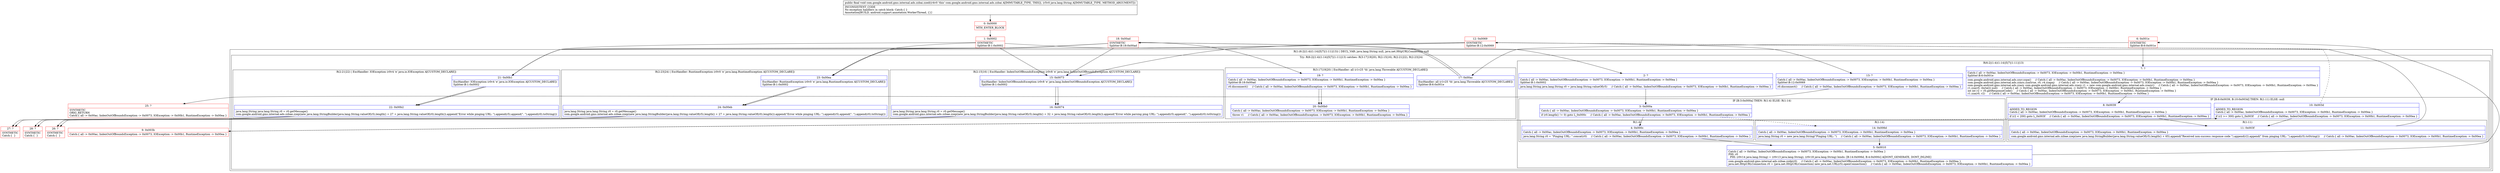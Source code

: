 digraph "CFG forcom.google.android.gms.internal.ads.zzbai.zzed(Ljava\/lang\/String;)V" {
subgraph cluster_Region_846608145 {
label = "R(1:(6:2|(1:4)(1:14)|5|7|(1:11)|13)) | DECL_VAR: java.lang.String null, java.net.HttpURLConnection null\l";
node [shape=record,color=blue];
subgraph cluster_TryCatchRegion_503091324 {
label = "Try: R(6:2|(1:4)(1:14)|5|7|(1:11)|13) catches: R(3:17|19|20), R(2:15|16), R(2:21|22), R(2:23|24)";
node [shape=record,color=blue];
subgraph cluster_Region_1517306630 {
label = "R(6:2|(1:4)(1:14)|5|7|(1:11)|13)";
node [shape=record,color=blue];
Node_2 [shape=record,label="{2\:\ ?|Catch:\{ all \-\> 0x00ac, IndexOutOfBoundsException \-\> 0x0073, IOException \-\> 0x00b1, RuntimeException \-\> 0x00ea \}\lSplitter:B:1:0x0002\l|java.lang.String java.lang.String r0 = java.lang.String.valueOf(r5)     \/\/ Catch:\{ all \-\> 0x00ac, IndexOutOfBoundsException \-\> 0x0073, IOException \-\> 0x00b1, RuntimeException \-\> 0x00ea \}\l}"];
subgraph cluster_IfRegion_2108904127 {
label = "IF [B:3:0x000a] THEN: R(1:4) ELSE: R(1:14)";
node [shape=record,color=blue];
Node_3 [shape=record,label="{3\:\ 0x000a|Catch:\{ all \-\> 0x00ac, IndexOutOfBoundsException \-\> 0x0073, IOException \-\> 0x00b1, RuntimeException \-\> 0x00ea \}\l|if (r0.length() != 0) goto L_0x000c     \/\/ Catch:\{ all \-\> 0x00ac, IndexOutOfBoundsException \-\> 0x0073, IOException \-\> 0x00b1, RuntimeException \-\> 0x00ea \}\l}"];
subgraph cluster_Region_1733718699 {
label = "R(1:4)";
node [shape=record,color=blue];
Node_4 [shape=record,label="{4\:\ 0x000c|Catch:\{ all \-\> 0x00ac, IndexOutOfBoundsException \-\> 0x0073, IOException \-\> 0x00b1, RuntimeException \-\> 0x00ea \}\l|java.lang.String r0 = \"Pinging URL: \".concat(r0)     \/\/ Catch:\{ all \-\> 0x00ac, IndexOutOfBoundsException \-\> 0x0073, IOException \-\> 0x00b1, RuntimeException \-\> 0x00ea \}\l}"];
}
subgraph cluster_Region_1160140314 {
label = "R(1:14)";
node [shape=record,color=blue];
Node_14 [shape=record,label="{14\:\ 0x006d|Catch:\{ all \-\> 0x00ac, IndexOutOfBoundsException \-\> 0x0073, IOException \-\> 0x00b1, RuntimeException \-\> 0x00ea \}\l|java.lang.String r0 = new java.lang.String(\"Pinging URL: \")     \/\/ Catch:\{ all \-\> 0x00ac, IndexOutOfBoundsException \-\> 0x0073, IOException \-\> 0x00b1, RuntimeException \-\> 0x00ea \}\l}"];
}
}
Node_5 [shape=record,label="{5\:\ 0x0010|Catch:\{ all \-\> 0x00ac, IndexOutOfBoundsException \-\> 0x0073, IOException \-\> 0x00b1, RuntimeException \-\> 0x00ea \}\lPHI: r0 \l  PHI: (r0v14 java.lang.String) = (r0v13 java.lang.String), (r0v18 java.lang.String) binds: [B:14:0x006d, B:4:0x000c] A[DONT_GENERATE, DONT_INLINE]\l|com.google.android.gms.internal.ads.zzbae.zzdp(r0)     \/\/ Catch:\{ all \-\> 0x00ac, IndexOutOfBoundsException \-\> 0x0073, IOException \-\> 0x00b1, RuntimeException \-\> 0x00ea \}\ljava.net.HttpURLConnection r0 = (java.net.HttpURLConnection) new java.net.URL(r5).openConnection()     \/\/ Catch:\{ all \-\> 0x00ac, IndexOutOfBoundsException \-\> 0x0073, IOException \-\> 0x00b1, RuntimeException \-\> 0x00ea \}\l}"];
Node_7 [shape=record,label="{7\:\ ?|Catch:\{ all \-\> 0x00ac, IndexOutOfBoundsException \-\> 0x0073, IOException \-\> 0x00b1, RuntimeException \-\> 0x00ea \}\lSplitter:B:6:0x001e\l|com.google.android.gms.internal.ads.zzyr.zzpa()     \/\/ Catch:\{ all \-\> 0x00ac, IndexOutOfBoundsException \-\> 0x0073, IOException \-\> 0x00b1, RuntimeException \-\> 0x00ea \}\lcom.google.android.gms.internal.ads.zzazu.zza(true, r0, r4.zzapq)     \/\/ Catch:\{ all \-\> 0x00ac, IndexOutOfBoundsException \-\> 0x0073, IOException \-\> 0x00b1, RuntimeException \-\> 0x00ea \}\lcom.google.android.gms.internal.ads.zzazy com.google.android.gms.internal.ads.zzazy r1 = new com.google.android.gms.internal.ads.zzazy()     \/\/ Catch:\{ all \-\> 0x00ac, IndexOutOfBoundsException \-\> 0x0073, IOException \-\> 0x00b1, RuntimeException \-\> 0x00ea \}\lr1.zza(r0, (byte[]) null)     \/\/ Catch:\{ all \-\> 0x00ac, IndexOutOfBoundsException \-\> 0x0073, IOException \-\> 0x00b1, RuntimeException \-\> 0x00ea \}\lint int r2 = r0.getResponseCode()     \/\/ Catch:\{ all \-\> 0x00ac, IndexOutOfBoundsException \-\> 0x0073, IOException \-\> 0x00b1, RuntimeException \-\> 0x00ea \}\lr1.zza(r0, r2)     \/\/ Catch:\{ all \-\> 0x00ac, IndexOutOfBoundsException \-\> 0x0073, IOException \-\> 0x00b1, RuntimeException \-\> 0x00ea \}\l}"];
subgraph cluster_IfRegion_2060966508 {
label = "IF [B:8:0x0039, B:10:0x003d] THEN: R(1:11) ELSE: null";
node [shape=record,color=blue];
Node_8 [shape=record,label="{8\:\ 0x0039|ADDED_TO_REGION\lCatch:\{ all \-\> 0x00ac, IndexOutOfBoundsException \-\> 0x0073, IOException \-\> 0x00b1, RuntimeException \-\> 0x00ea \}\l|if (r2 \< 200) goto L_0x003f     \/\/ Catch:\{ all \-\> 0x00ac, IndexOutOfBoundsException \-\> 0x0073, IOException \-\> 0x00b1, RuntimeException \-\> 0x00ea \}\l}"];
Node_10 [shape=record,label="{10\:\ 0x003d|ADDED_TO_REGION\lCatch:\{ all \-\> 0x00ac, IndexOutOfBoundsException \-\> 0x0073, IOException \-\> 0x00b1, RuntimeException \-\> 0x00ea \}\l|if (r2 \>= 300) goto L_0x003f     \/\/ Catch:\{ all \-\> 0x00ac, IndexOutOfBoundsException \-\> 0x0073, IOException \-\> 0x00b1, RuntimeException \-\> 0x00ea \}\l}"];
subgraph cluster_Region_775957687 {
label = "R(1:11)";
node [shape=record,color=blue];
Node_11 [shape=record,label="{11\:\ 0x003f|Catch:\{ all \-\> 0x00ac, IndexOutOfBoundsException \-\> 0x0073, IOException \-\> 0x00b1, RuntimeException \-\> 0x00ea \}\l|com.google.android.gms.internal.ads.zzbae.zzep(new java.lang.StringBuilder(java.lang.String.valueOf(r5).length() + 65).append(\"Received non\-success response code \").append(r2).append(\" from pinging URL: \").append(r5).toString())     \/\/ Catch:\{ all \-\> 0x00ac, IndexOutOfBoundsException \-\> 0x0073, IOException \-\> 0x00b1, RuntimeException \-\> 0x00ea \}\l}"];
}
}
Node_13 [shape=record,label="{13\:\ ?|Catch:\{ all \-\> 0x00ac, IndexOutOfBoundsException \-\> 0x0073, IOException \-\> 0x00b1, RuntimeException \-\> 0x00ea \}\lSplitter:B:12:0x0069\l|r0.disconnect()     \/\/ Catch:\{ all \-\> 0x00ac, IndexOutOfBoundsException \-\> 0x0073, IOException \-\> 0x00b1, RuntimeException \-\> 0x00ea \}\l}"];
}
subgraph cluster_Region_496387531 {
label = "R(3:17|19|20) | ExcHandler: all (r1v25 'th' java.lang.Throwable A[CUSTOM_DECLARE])\l";
node [shape=record,color=blue];
Node_17 [shape=record,label="{17\:\ 0x00ac|ExcHandler: all (r1v25 'th' java.lang.Throwable A[CUSTOM_DECLARE])\lSplitter:B:6:0x001e\l}"];
Node_19 [shape=record,label="{19\:\ ?|Catch:\{ all \-\> 0x00ac, IndexOutOfBoundsException \-\> 0x0073, IOException \-\> 0x00b1, RuntimeException \-\> 0x00ea \}\lSplitter:B:18:0x00ad\l|r0.disconnect()     \/\/ Catch:\{ all \-\> 0x00ac, IndexOutOfBoundsException \-\> 0x0073, IOException \-\> 0x00b1, RuntimeException \-\> 0x00ea \}\l}"];
Node_20 [shape=record,label="{20\:\ 0x00b0|Catch:\{ all \-\> 0x00ac, IndexOutOfBoundsException \-\> 0x0073, IOException \-\> 0x00b1, RuntimeException \-\> 0x00ea \}\l|throw r1     \/\/ Catch:\{ all \-\> 0x00ac, IndexOutOfBoundsException \-\> 0x0073, IOException \-\> 0x00b1, RuntimeException \-\> 0x00ea \}\l}"];
}
subgraph cluster_Region_432497329 {
label = "R(2:15|16) | ExcHandler: IndexOutOfBoundsException (r0v8 'e' java.lang.IndexOutOfBoundsException A[CUSTOM_DECLARE])\l";
node [shape=record,color=blue];
Node_15 [shape=record,label="{15\:\ 0x0073|ExcHandler: IndexOutOfBoundsException (r0v8 'e' java.lang.IndexOutOfBoundsException A[CUSTOM_DECLARE])\lSplitter:B:1:0x0002\l}"];
Node_16 [shape=record,label="{16\:\ 0x0074|java.lang.String java.lang.String r0 = r0.getMessage()\lcom.google.android.gms.internal.ads.zzbae.zzep(new java.lang.StringBuilder(java.lang.String.valueOf(r5).length() + 32 + java.lang.String.valueOf(r0).length()).append(\"Error while parsing ping URL: \").append(r5).append(\". \").append(r0).toString())\l}"];
}
subgraph cluster_Region_2088554594 {
label = "R(2:21|22) | ExcHandler: IOException (r0v4 'e' java.io.IOException A[CUSTOM_DECLARE])\l";
node [shape=record,color=blue];
Node_21 [shape=record,label="{21\:\ 0x00b1|ExcHandler: IOException (r0v4 'e' java.io.IOException A[CUSTOM_DECLARE])\lSplitter:B:1:0x0002\l}"];
Node_22 [shape=record,label="{22\:\ 0x00b2|java.lang.String java.lang.String r0 = r0.getMessage()\lcom.google.android.gms.internal.ads.zzbae.zzep(new java.lang.StringBuilder(java.lang.String.valueOf(r5).length() + 27 + java.lang.String.valueOf(r0).length()).append(\"Error while pinging URL: \").append(r5).append(\". \").append(r0).toString())\l}"];
}
subgraph cluster_Region_651179657 {
label = "R(2:23|24) | ExcHandler: RuntimeException (r0v0 'e' java.lang.RuntimeException A[CUSTOM_DECLARE])\l";
node [shape=record,color=blue];
Node_23 [shape=record,label="{23\:\ 0x00ea|ExcHandler: RuntimeException (r0v0 'e' java.lang.RuntimeException A[CUSTOM_DECLARE])\lSplitter:B:1:0x0002\l}"];
Node_24 [shape=record,label="{24\:\ 0x00eb|java.lang.String java.lang.String r0 = r0.getMessage()\lcom.google.android.gms.internal.ads.zzbae.zzep(new java.lang.StringBuilder(java.lang.String.valueOf(r5).length() + 27 + java.lang.String.valueOf(r0).length()).append(\"Error while pinging URL: \").append(r5).append(\". \").append(r0).toString())\l}"];
}
}
}
subgraph cluster_Region_432497329 {
label = "R(2:15|16) | ExcHandler: IndexOutOfBoundsException (r0v8 'e' java.lang.IndexOutOfBoundsException A[CUSTOM_DECLARE])\l";
node [shape=record,color=blue];
Node_15 [shape=record,label="{15\:\ 0x0073|ExcHandler: IndexOutOfBoundsException (r0v8 'e' java.lang.IndexOutOfBoundsException A[CUSTOM_DECLARE])\lSplitter:B:1:0x0002\l}"];
Node_16 [shape=record,label="{16\:\ 0x0074|java.lang.String java.lang.String r0 = r0.getMessage()\lcom.google.android.gms.internal.ads.zzbae.zzep(new java.lang.StringBuilder(java.lang.String.valueOf(r5).length() + 32 + java.lang.String.valueOf(r0).length()).append(\"Error while parsing ping URL: \").append(r5).append(\". \").append(r0).toString())\l}"];
}
subgraph cluster_Region_2088554594 {
label = "R(2:21|22) | ExcHandler: IOException (r0v4 'e' java.io.IOException A[CUSTOM_DECLARE])\l";
node [shape=record,color=blue];
Node_21 [shape=record,label="{21\:\ 0x00b1|ExcHandler: IOException (r0v4 'e' java.io.IOException A[CUSTOM_DECLARE])\lSplitter:B:1:0x0002\l}"];
Node_22 [shape=record,label="{22\:\ 0x00b2|java.lang.String java.lang.String r0 = r0.getMessage()\lcom.google.android.gms.internal.ads.zzbae.zzep(new java.lang.StringBuilder(java.lang.String.valueOf(r5).length() + 27 + java.lang.String.valueOf(r0).length()).append(\"Error while pinging URL: \").append(r5).append(\". \").append(r0).toString())\l}"];
}
subgraph cluster_Region_651179657 {
label = "R(2:23|24) | ExcHandler: RuntimeException (r0v0 'e' java.lang.RuntimeException A[CUSTOM_DECLARE])\l";
node [shape=record,color=blue];
Node_23 [shape=record,label="{23\:\ 0x00ea|ExcHandler: RuntimeException (r0v0 'e' java.lang.RuntimeException A[CUSTOM_DECLARE])\lSplitter:B:1:0x0002\l}"];
Node_24 [shape=record,label="{24\:\ 0x00eb|java.lang.String java.lang.String r0 = r0.getMessage()\lcom.google.android.gms.internal.ads.zzbae.zzep(new java.lang.StringBuilder(java.lang.String.valueOf(r5).length() + 27 + java.lang.String.valueOf(r0).length()).append(\"Error while pinging URL: \").append(r5).append(\". \").append(r0).toString())\l}"];
}
subgraph cluster_Region_496387531 {
label = "R(3:17|19|20) | ExcHandler: all (r1v25 'th' java.lang.Throwable A[CUSTOM_DECLARE])\l";
node [shape=record,color=blue];
Node_17 [shape=record,label="{17\:\ 0x00ac|ExcHandler: all (r1v25 'th' java.lang.Throwable A[CUSTOM_DECLARE])\lSplitter:B:6:0x001e\l}"];
Node_19 [shape=record,label="{19\:\ ?|Catch:\{ all \-\> 0x00ac, IndexOutOfBoundsException \-\> 0x0073, IOException \-\> 0x00b1, RuntimeException \-\> 0x00ea \}\lSplitter:B:18:0x00ad\l|r0.disconnect()     \/\/ Catch:\{ all \-\> 0x00ac, IndexOutOfBoundsException \-\> 0x0073, IOException \-\> 0x00b1, RuntimeException \-\> 0x00ea \}\l}"];
Node_20 [shape=record,label="{20\:\ 0x00b0|Catch:\{ all \-\> 0x00ac, IndexOutOfBoundsException \-\> 0x0073, IOException \-\> 0x00b1, RuntimeException \-\> 0x00ea \}\l|throw r1     \/\/ Catch:\{ all \-\> 0x00ac, IndexOutOfBoundsException \-\> 0x0073, IOException \-\> 0x00b1, RuntimeException \-\> 0x00ea \}\l}"];
}
Node_0 [shape=record,color=red,label="{0\:\ 0x0000|MTH_ENTER_BLOCK\l}"];
Node_1 [shape=record,color=red,label="{1\:\ 0x0002|SYNTHETIC\lSplitter:B:1:0x0002\l}"];
Node_6 [shape=record,color=red,label="{6\:\ 0x001e|SYNTHETIC\lSplitter:B:6:0x001e\l}"];
Node_9 [shape=record,color=red,label="{9\:\ 0x003b|Catch:\{ all \-\> 0x00ac, IndexOutOfBoundsException \-\> 0x0073, IOException \-\> 0x00b1, RuntimeException \-\> 0x00ea \}\l}"];
Node_12 [shape=record,color=red,label="{12\:\ 0x0069|SYNTHETIC\lSplitter:B:12:0x0069\l}"];
Node_18 [shape=record,color=red,label="{18\:\ 0x00ad|SYNTHETIC\lSplitter:B:18:0x00ad\l}"];
Node_25 [shape=record,color=red,label="{25\:\ ?|SYNTHETIC\lORIG_RETURN\lCatch:\{ all \-\> 0x00ac, IndexOutOfBoundsException \-\> 0x0073, IOException \-\> 0x00b1, RuntimeException \-\> 0x00ea \}\l}"];
Node_26 [shape=record,color=red,label="{26\:\ ?|SYNTHETIC\lCatch:\{  \}\l}"];
Node_27 [shape=record,color=red,label="{27\:\ ?|SYNTHETIC\lCatch:\{  \}\l}"];
Node_28 [shape=record,color=red,label="{28\:\ ?|SYNTHETIC\lCatch:\{  \}\l}"];
MethodNode[shape=record,label="{public final void com.google.android.gms.internal.ads.zzbai.zzed((r4v0 'this' com.google.android.gms.internal.ads.zzbai A[IMMUTABLE_TYPE, THIS]), (r5v0 java.lang.String A[IMMUTABLE_TYPE, METHOD_ARGUMENT]))  | INCONSISTENT_CODE\lNo exception handlers in catch block: Catch:\{  \}\lAnnotation[BUILD, android.support.annotation.WorkerThread, \{\}]\l}"];
MethodNode -> Node_0;
Node_2 -> Node_3;
Node_3 -> Node_4;
Node_3 -> Node_14[style=dashed];
Node_4 -> Node_5;
Node_14 -> Node_5;
Node_5 -> Node_6;
Node_7 -> Node_8;
Node_8 -> Node_9[style=dashed];
Node_8 -> Node_11;
Node_10 -> Node_11;
Node_10 -> Node_12[style=dashed];
Node_11 -> Node_12;
Node_13 -> Node_25;
Node_17 -> Node_18;
Node_19 -> Node_20;
Node_15 -> Node_16;
Node_16 -> Node_26;
Node_21 -> Node_22;
Node_22 -> Node_27;
Node_23 -> Node_24;
Node_24 -> Node_28;
Node_15 -> Node_16;
Node_16 -> Node_26;
Node_21 -> Node_22;
Node_22 -> Node_27;
Node_23 -> Node_24;
Node_24 -> Node_28;
Node_17 -> Node_18;
Node_19 -> Node_20;
Node_0 -> Node_1;
Node_1 -> Node_2;
Node_1 -> Node_15;
Node_1 -> Node_21;
Node_1 -> Node_23;
Node_6 -> Node_7;
Node_6 -> Node_17;
Node_9 -> Node_10;
Node_12 -> Node_13;
Node_12 -> Node_15;
Node_12 -> Node_21;
Node_12 -> Node_23;
Node_18 -> Node_19;
Node_18 -> Node_15;
Node_18 -> Node_21;
Node_18 -> Node_23;
}

